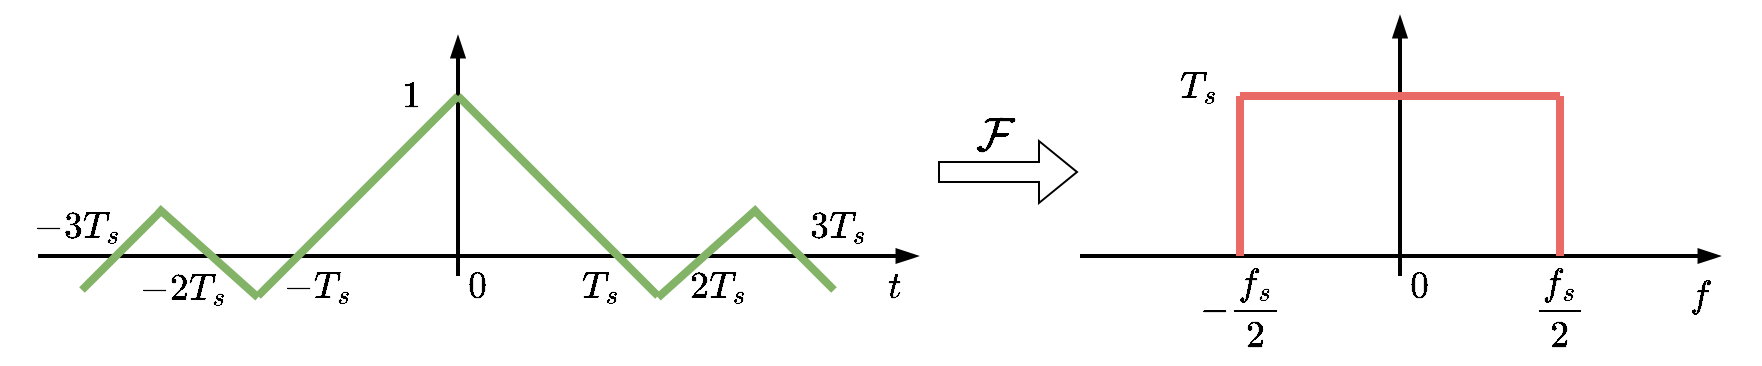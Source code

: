 <mxfile version="24.7.8">
  <diagram name="Page-1" id="DdPX-0fn54yQtwV31NAH">
    <mxGraphModel dx="889" dy="975" grid="1" gridSize="10" guides="1" tooltips="1" connect="1" arrows="1" fold="1" page="1" pageScale="1" pageWidth="850" pageHeight="1100" math="1" shadow="0">
      <root>
        <mxCell id="0" />
        <mxCell id="1" parent="0" />
        <mxCell id="gGYGPIAYJn1vgxBrWItn-5" value="" style="endArrow=blockThin;html=1;rounded=0;endFill=1;strokeWidth=2;" parent="1" edge="1">
          <mxGeometry width="50" height="50" relative="1" as="geometry">
            <mxPoint x="691" y="290" as="sourcePoint" />
            <mxPoint x="691" y="160" as="targetPoint" />
          </mxGeometry>
        </mxCell>
        <mxCell id="gGYGPIAYJn1vgxBrWItn-1" value="" style="endArrow=blockThin;html=1;rounded=0;endFill=1;strokeWidth=2;" parent="1" edge="1">
          <mxGeometry width="50" height="50" relative="1" as="geometry">
            <mxPoint x="531" y="280" as="sourcePoint" />
            <mxPoint x="851" y="280" as="targetPoint" />
          </mxGeometry>
        </mxCell>
        <mxCell id="gGYGPIAYJn1vgxBrWItn-2" value="" style="endArrow=none;html=1;rounded=0;strokeWidth=4;strokeColor=#EA6B66;" parent="1" edge="1">
          <mxGeometry width="50" height="50" relative="1" as="geometry">
            <mxPoint x="611" y="280" as="sourcePoint" />
            <mxPoint x="611" y="200" as="targetPoint" />
          </mxGeometry>
        </mxCell>
        <mxCell id="gGYGPIAYJn1vgxBrWItn-3" value="" style="endArrow=none;html=1;rounded=0;strokeWidth=4;strokeColor=#EA6B66;" parent="1" edge="1">
          <mxGeometry width="50" height="50" relative="1" as="geometry">
            <mxPoint x="771" y="200" as="sourcePoint" />
            <mxPoint x="611" y="200" as="targetPoint" />
          </mxGeometry>
        </mxCell>
        <mxCell id="gGYGPIAYJn1vgxBrWItn-4" value="" style="endArrow=none;html=1;rounded=0;strokeWidth=4;strokeColor=#EA6B66;" parent="1" edge="1">
          <mxGeometry width="50" height="50" relative="1" as="geometry">
            <mxPoint x="771" y="280" as="sourcePoint" />
            <mxPoint x="771" y="200" as="targetPoint" />
          </mxGeometry>
        </mxCell>
        <mxCell id="gGYGPIAYJn1vgxBrWItn-7" value="&lt;font style=&quot;font-size: 16px;&quot;&gt;$$\frac{f_s}{2}$$&lt;/font&gt;" style="text;html=1;align=center;verticalAlign=middle;whiteSpace=wrap;rounded=0;" parent="1" vertex="1">
          <mxGeometry x="741" y="290" width="60" height="30" as="geometry" />
        </mxCell>
        <mxCell id="gGYGPIAYJn1vgxBrWItn-8" value="&lt;font style=&quot;font-size: 16px;&quot;&gt;$$-\frac{f_s}{2}$$&lt;/font&gt;" style="text;html=1;align=center;verticalAlign=middle;whiteSpace=wrap;rounded=0;" parent="1" vertex="1">
          <mxGeometry x="581" y="290" width="60" height="30" as="geometry" />
        </mxCell>
        <mxCell id="gGYGPIAYJn1vgxBrWItn-9" value="&lt;font style=&quot;font-size: 16px;&quot;&gt;$$0$$&lt;/font&gt;" style="text;html=1;align=center;verticalAlign=middle;whiteSpace=wrap;rounded=0;" parent="1" vertex="1">
          <mxGeometry x="671" y="280" width="60" height="30" as="geometry" />
        </mxCell>
        <mxCell id="gGYGPIAYJn1vgxBrWItn-10" value="&lt;font style=&quot;font-size: 16px;&quot;&gt;$$f$$&lt;/font&gt;" style="text;html=1;align=center;verticalAlign=middle;whiteSpace=wrap;rounded=0;" parent="1" vertex="1">
          <mxGeometry x="811" y="285" width="60" height="30" as="geometry" />
        </mxCell>
        <mxCell id="gGYGPIAYJn1vgxBrWItn-11" value="&lt;font style=&quot;font-size: 16px;&quot;&gt;$$T_s$$&lt;/font&gt;" style="text;html=1;align=center;verticalAlign=middle;whiteSpace=wrap;rounded=0;" parent="1" vertex="1">
          <mxGeometry x="561" y="180" width="60" height="30" as="geometry" />
        </mxCell>
        <mxCell id="gGYGPIAYJn1vgxBrWItn-12" value="" style="endArrow=blockThin;html=1;rounded=0;endFill=1;strokeWidth=2;" parent="1" edge="1">
          <mxGeometry width="50" height="50" relative="1" as="geometry">
            <mxPoint x="220" y="290" as="sourcePoint" />
            <mxPoint x="220" y="170" as="targetPoint" />
          </mxGeometry>
        </mxCell>
        <mxCell id="gGYGPIAYJn1vgxBrWItn-13" value="" style="endArrow=blockThin;html=1;rounded=0;endFill=1;strokeWidth=2;" parent="1" edge="1">
          <mxGeometry width="50" height="50" relative="1" as="geometry">
            <mxPoint x="10" y="280" as="sourcePoint" />
            <mxPoint x="450" y="280" as="targetPoint" />
          </mxGeometry>
        </mxCell>
        <mxCell id="gGYGPIAYJn1vgxBrWItn-19" value="&lt;font style=&quot;font-size: 16px;&quot;&gt;$$0$$&lt;/font&gt;" style="text;html=1;align=center;verticalAlign=middle;whiteSpace=wrap;rounded=0;" parent="1" vertex="1">
          <mxGeometry x="200" y="280" width="60" height="30" as="geometry" />
        </mxCell>
        <mxCell id="gGYGPIAYJn1vgxBrWItn-20" value="&lt;font style=&quot;font-size: 16px;&quot;&gt;$$t$$&lt;/font&gt;" style="text;html=1;align=center;verticalAlign=middle;whiteSpace=wrap;rounded=0;" parent="1" vertex="1">
          <mxGeometry x="408" y="280" width="60" height="30" as="geometry" />
        </mxCell>
        <mxCell id="gGYGPIAYJn1vgxBrWItn-33" value="&lt;font style=&quot;font-size: 16px;&quot;&gt;$$3T_s$$&lt;/font&gt;" style="text;html=1;align=center;verticalAlign=middle;whiteSpace=wrap;rounded=0;flipH=0;" parent="1" vertex="1">
          <mxGeometry x="380" y="250" width="60" height="30" as="geometry" />
        </mxCell>
        <mxCell id="gGYGPIAYJn1vgxBrWItn-35" value="&lt;font style=&quot;font-size: 20px;&quot;&gt;$$\mathcal{F}$$&lt;/font&gt;" style="text;html=1;align=center;verticalAlign=middle;whiteSpace=wrap;rounded=0;flipH=0;" parent="1" vertex="1">
          <mxGeometry x="459" y="205" width="60" height="30" as="geometry" />
        </mxCell>
        <mxCell id="gGYGPIAYJn1vgxBrWItn-37" value="" style="shape=flexArrow;endArrow=classic;html=1;rounded=0;" parent="1" edge="1">
          <mxGeometry width="50" height="50" relative="1" as="geometry">
            <mxPoint x="460" y="238" as="sourcePoint" />
            <mxPoint x="530" y="238" as="targetPoint" />
          </mxGeometry>
        </mxCell>
        <mxCell id="gGYGPIAYJn1vgxBrWItn-32" value="&lt;font style=&quot;font-size: 16px;&quot;&gt;$$2T_s$$&lt;/font&gt;" style="text;html=1;align=center;verticalAlign=middle;whiteSpace=wrap;rounded=0;flipH=0;" parent="1" vertex="1">
          <mxGeometry x="320" y="280" width="60" height="30" as="geometry" />
        </mxCell>
        <mxCell id="gGYGPIAYJn1vgxBrWItn-31" value="&lt;font style=&quot;font-size: 16px;&quot;&gt;$$T_s$$&lt;/font&gt;" style="text;html=1;align=center;verticalAlign=middle;whiteSpace=wrap;rounded=0;flipH=0;" parent="1" vertex="1">
          <mxGeometry x="262" y="280" width="60" height="30" as="geometry" />
        </mxCell>
        <mxCell id="gGYGPIAYJn1vgxBrWItn-18" value="&lt;font style=&quot;font-size: 16px;&quot;&gt;$$-T_s$$&lt;/font&gt;" style="text;html=1;align=center;verticalAlign=middle;whiteSpace=wrap;rounded=0;" parent="1" vertex="1">
          <mxGeometry x="120" y="280" width="60" height="30" as="geometry" />
        </mxCell>
        <mxCell id="gGYGPIAYJn1vgxBrWItn-29" value="&lt;font style=&quot;font-size: 16px;&quot;&gt;$$-2T_s$$&lt;/font&gt;" style="text;html=1;align=center;verticalAlign=middle;whiteSpace=wrap;rounded=0;" parent="1" vertex="1">
          <mxGeometry x="53" y="281" width="60" height="30" as="geometry" />
        </mxCell>
        <mxCell id="gGYGPIAYJn1vgxBrWItn-30" value="&lt;font style=&quot;font-size: 16px;&quot;&gt;$$-3T_s$$&lt;/font&gt;" style="text;html=1;align=center;verticalAlign=middle;whiteSpace=wrap;rounded=0;" parent="1" vertex="1">
          <mxGeometry y="250" width="60" height="30" as="geometry" />
        </mxCell>
        <mxCell id="gGYGPIAYJn1vgxBrWItn-34" value="&lt;font style=&quot;font-size: 16px;&quot;&gt;&lt;b&gt;$$1$$&lt;/b&gt;&lt;/font&gt;" style="text;html=1;align=center;verticalAlign=middle;whiteSpace=wrap;rounded=0;" parent="1" vertex="1">
          <mxGeometry x="167" y="185" width="60" height="30" as="geometry" />
        </mxCell>
        <mxCell id="BCk9emz0IK49K9yTPHHh-1" value="" style="group" vertex="1" connectable="0" parent="1">
          <mxGeometry x="32" y="200" width="376" height="100.71" as="geometry" />
        </mxCell>
        <mxCell id="gGYGPIAYJn1vgxBrWItn-16" value="" style="endArrow=none;html=1;rounded=0;strokeWidth=4;strokeColor=#82b366;fillColor=#d5e8d4;" parent="BCk9emz0IK49K9yTPHHh-1" edge="1">
          <mxGeometry width="50" height="50" relative="1" as="geometry">
            <mxPoint x="288" y="100" as="sourcePoint" />
            <mxPoint x="188" as="targetPoint" />
          </mxGeometry>
        </mxCell>
        <mxCell id="gGYGPIAYJn1vgxBrWItn-22" value="" style="endArrow=none;html=1;rounded=0;strokeWidth=4;strokeColor=#82b366;fillColor=#d5e8d4;" parent="BCk9emz0IK49K9yTPHHh-1" edge="1">
          <mxGeometry width="50" height="50" relative="1" as="geometry">
            <mxPoint x="338" y="56" as="sourcePoint" />
            <mxPoint x="288" y="100.71" as="targetPoint" />
          </mxGeometry>
        </mxCell>
        <mxCell id="gGYGPIAYJn1vgxBrWItn-23" value="" style="endArrow=none;html=1;rounded=0;strokeWidth=4;strokeColor=#82b366;fillColor=#d5e8d4;" parent="BCk9emz0IK49K9yTPHHh-1" edge="1">
          <mxGeometry width="50" height="50" relative="1" as="geometry">
            <mxPoint x="336" y="57" as="sourcePoint" />
            <mxPoint x="376" y="97" as="targetPoint" />
          </mxGeometry>
        </mxCell>
        <mxCell id="gGYGPIAYJn1vgxBrWItn-26" value="" style="endArrow=none;html=1;rounded=0;strokeWidth=4;strokeColor=#82b366;fillColor=#d5e8d4;" parent="BCk9emz0IK49K9yTPHHh-1" edge="1">
          <mxGeometry width="50" height="50" relative="1" as="geometry">
            <mxPoint x="88" y="100" as="sourcePoint" />
            <mxPoint x="188" as="targetPoint" />
          </mxGeometry>
        </mxCell>
        <mxCell id="gGYGPIAYJn1vgxBrWItn-27" value="" style="endArrow=none;html=1;rounded=0;strokeWidth=4;strokeColor=#82b366;fillColor=#d5e8d4;" parent="BCk9emz0IK49K9yTPHHh-1" edge="1">
          <mxGeometry width="50" height="50" relative="1" as="geometry">
            <mxPoint x="38" y="56" as="sourcePoint" />
            <mxPoint x="88" y="100.71" as="targetPoint" />
          </mxGeometry>
        </mxCell>
        <mxCell id="gGYGPIAYJn1vgxBrWItn-28" value="" style="endArrow=none;html=1;rounded=0;strokeWidth=4;strokeColor=#82b366;fillColor=#d5e8d4;" parent="BCk9emz0IK49K9yTPHHh-1" edge="1">
          <mxGeometry width="50" height="50" relative="1" as="geometry">
            <mxPoint x="40" y="57" as="sourcePoint" />
            <mxPoint y="97" as="targetPoint" />
          </mxGeometry>
        </mxCell>
      </root>
    </mxGraphModel>
  </diagram>
</mxfile>
